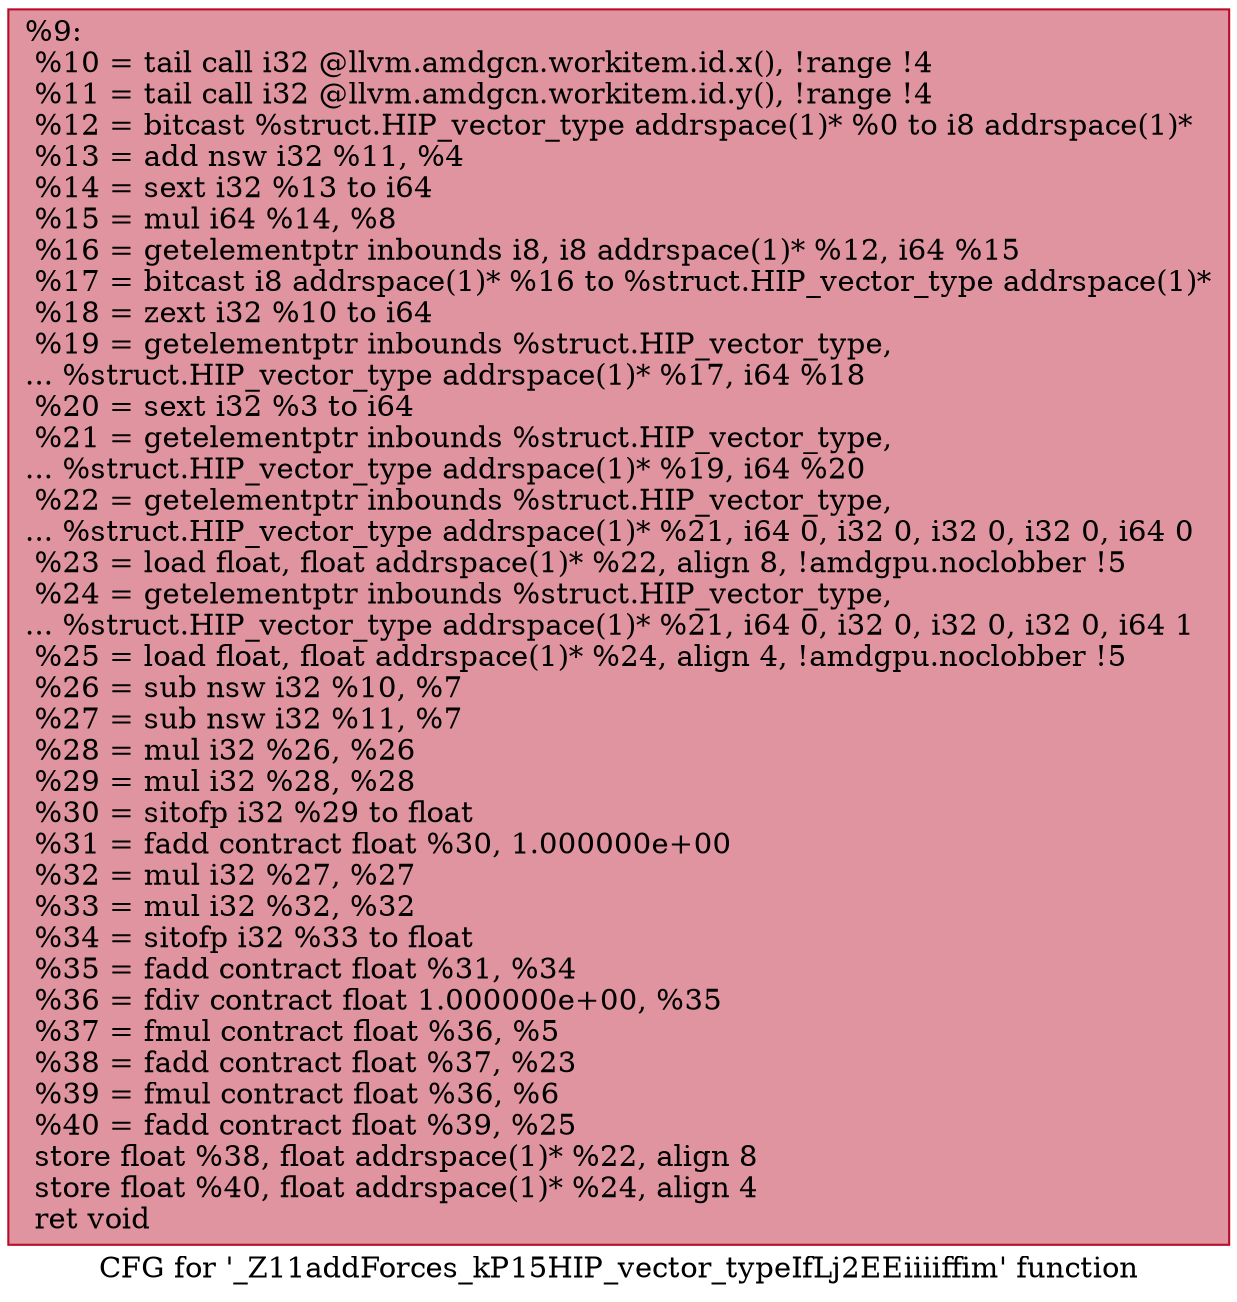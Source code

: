 digraph "CFG for '_Z11addForces_kP15HIP_vector_typeIfLj2EEiiiiffim' function" {
	label="CFG for '_Z11addForces_kP15HIP_vector_typeIfLj2EEiiiiffim' function";

	Node0x567a080 [shape=record,color="#b70d28ff", style=filled, fillcolor="#b70d2870",label="{%9:\l  %10 = tail call i32 @llvm.amdgcn.workitem.id.x(), !range !4\l  %11 = tail call i32 @llvm.amdgcn.workitem.id.y(), !range !4\l  %12 = bitcast %struct.HIP_vector_type addrspace(1)* %0 to i8 addrspace(1)*\l  %13 = add nsw i32 %11, %4\l  %14 = sext i32 %13 to i64\l  %15 = mul i64 %14, %8\l  %16 = getelementptr inbounds i8, i8 addrspace(1)* %12, i64 %15\l  %17 = bitcast i8 addrspace(1)* %16 to %struct.HIP_vector_type addrspace(1)*\l  %18 = zext i32 %10 to i64\l  %19 = getelementptr inbounds %struct.HIP_vector_type,\l... %struct.HIP_vector_type addrspace(1)* %17, i64 %18\l  %20 = sext i32 %3 to i64\l  %21 = getelementptr inbounds %struct.HIP_vector_type,\l... %struct.HIP_vector_type addrspace(1)* %19, i64 %20\l  %22 = getelementptr inbounds %struct.HIP_vector_type,\l... %struct.HIP_vector_type addrspace(1)* %21, i64 0, i32 0, i32 0, i32 0, i64 0\l  %23 = load float, float addrspace(1)* %22, align 8, !amdgpu.noclobber !5\l  %24 = getelementptr inbounds %struct.HIP_vector_type,\l... %struct.HIP_vector_type addrspace(1)* %21, i64 0, i32 0, i32 0, i32 0, i64 1\l  %25 = load float, float addrspace(1)* %24, align 4, !amdgpu.noclobber !5\l  %26 = sub nsw i32 %10, %7\l  %27 = sub nsw i32 %11, %7\l  %28 = mul i32 %26, %26\l  %29 = mul i32 %28, %28\l  %30 = sitofp i32 %29 to float\l  %31 = fadd contract float %30, 1.000000e+00\l  %32 = mul i32 %27, %27\l  %33 = mul i32 %32, %32\l  %34 = sitofp i32 %33 to float\l  %35 = fadd contract float %31, %34\l  %36 = fdiv contract float 1.000000e+00, %35\l  %37 = fmul contract float %36, %5\l  %38 = fadd contract float %37, %23\l  %39 = fmul contract float %36, %6\l  %40 = fadd contract float %39, %25\l  store float %38, float addrspace(1)* %22, align 8\l  store float %40, float addrspace(1)* %24, align 4\l  ret void\l}"];
}
